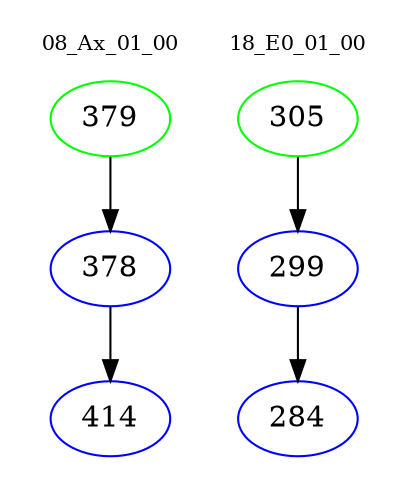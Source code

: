digraph{
subgraph cluster_0 {
color = white
label = "08_Ax_01_00";
fontsize=10;
T0_379 [label="379", color="green"]
T0_379 -> T0_378 [color="black"]
T0_378 [label="378", color="blue"]
T0_378 -> T0_414 [color="black"]
T0_414 [label="414", color="blue"]
}
subgraph cluster_1 {
color = white
label = "18_E0_01_00";
fontsize=10;
T1_305 [label="305", color="green"]
T1_305 -> T1_299 [color="black"]
T1_299 [label="299", color="blue"]
T1_299 -> T1_284 [color="black"]
T1_284 [label="284", color="blue"]
}
}
